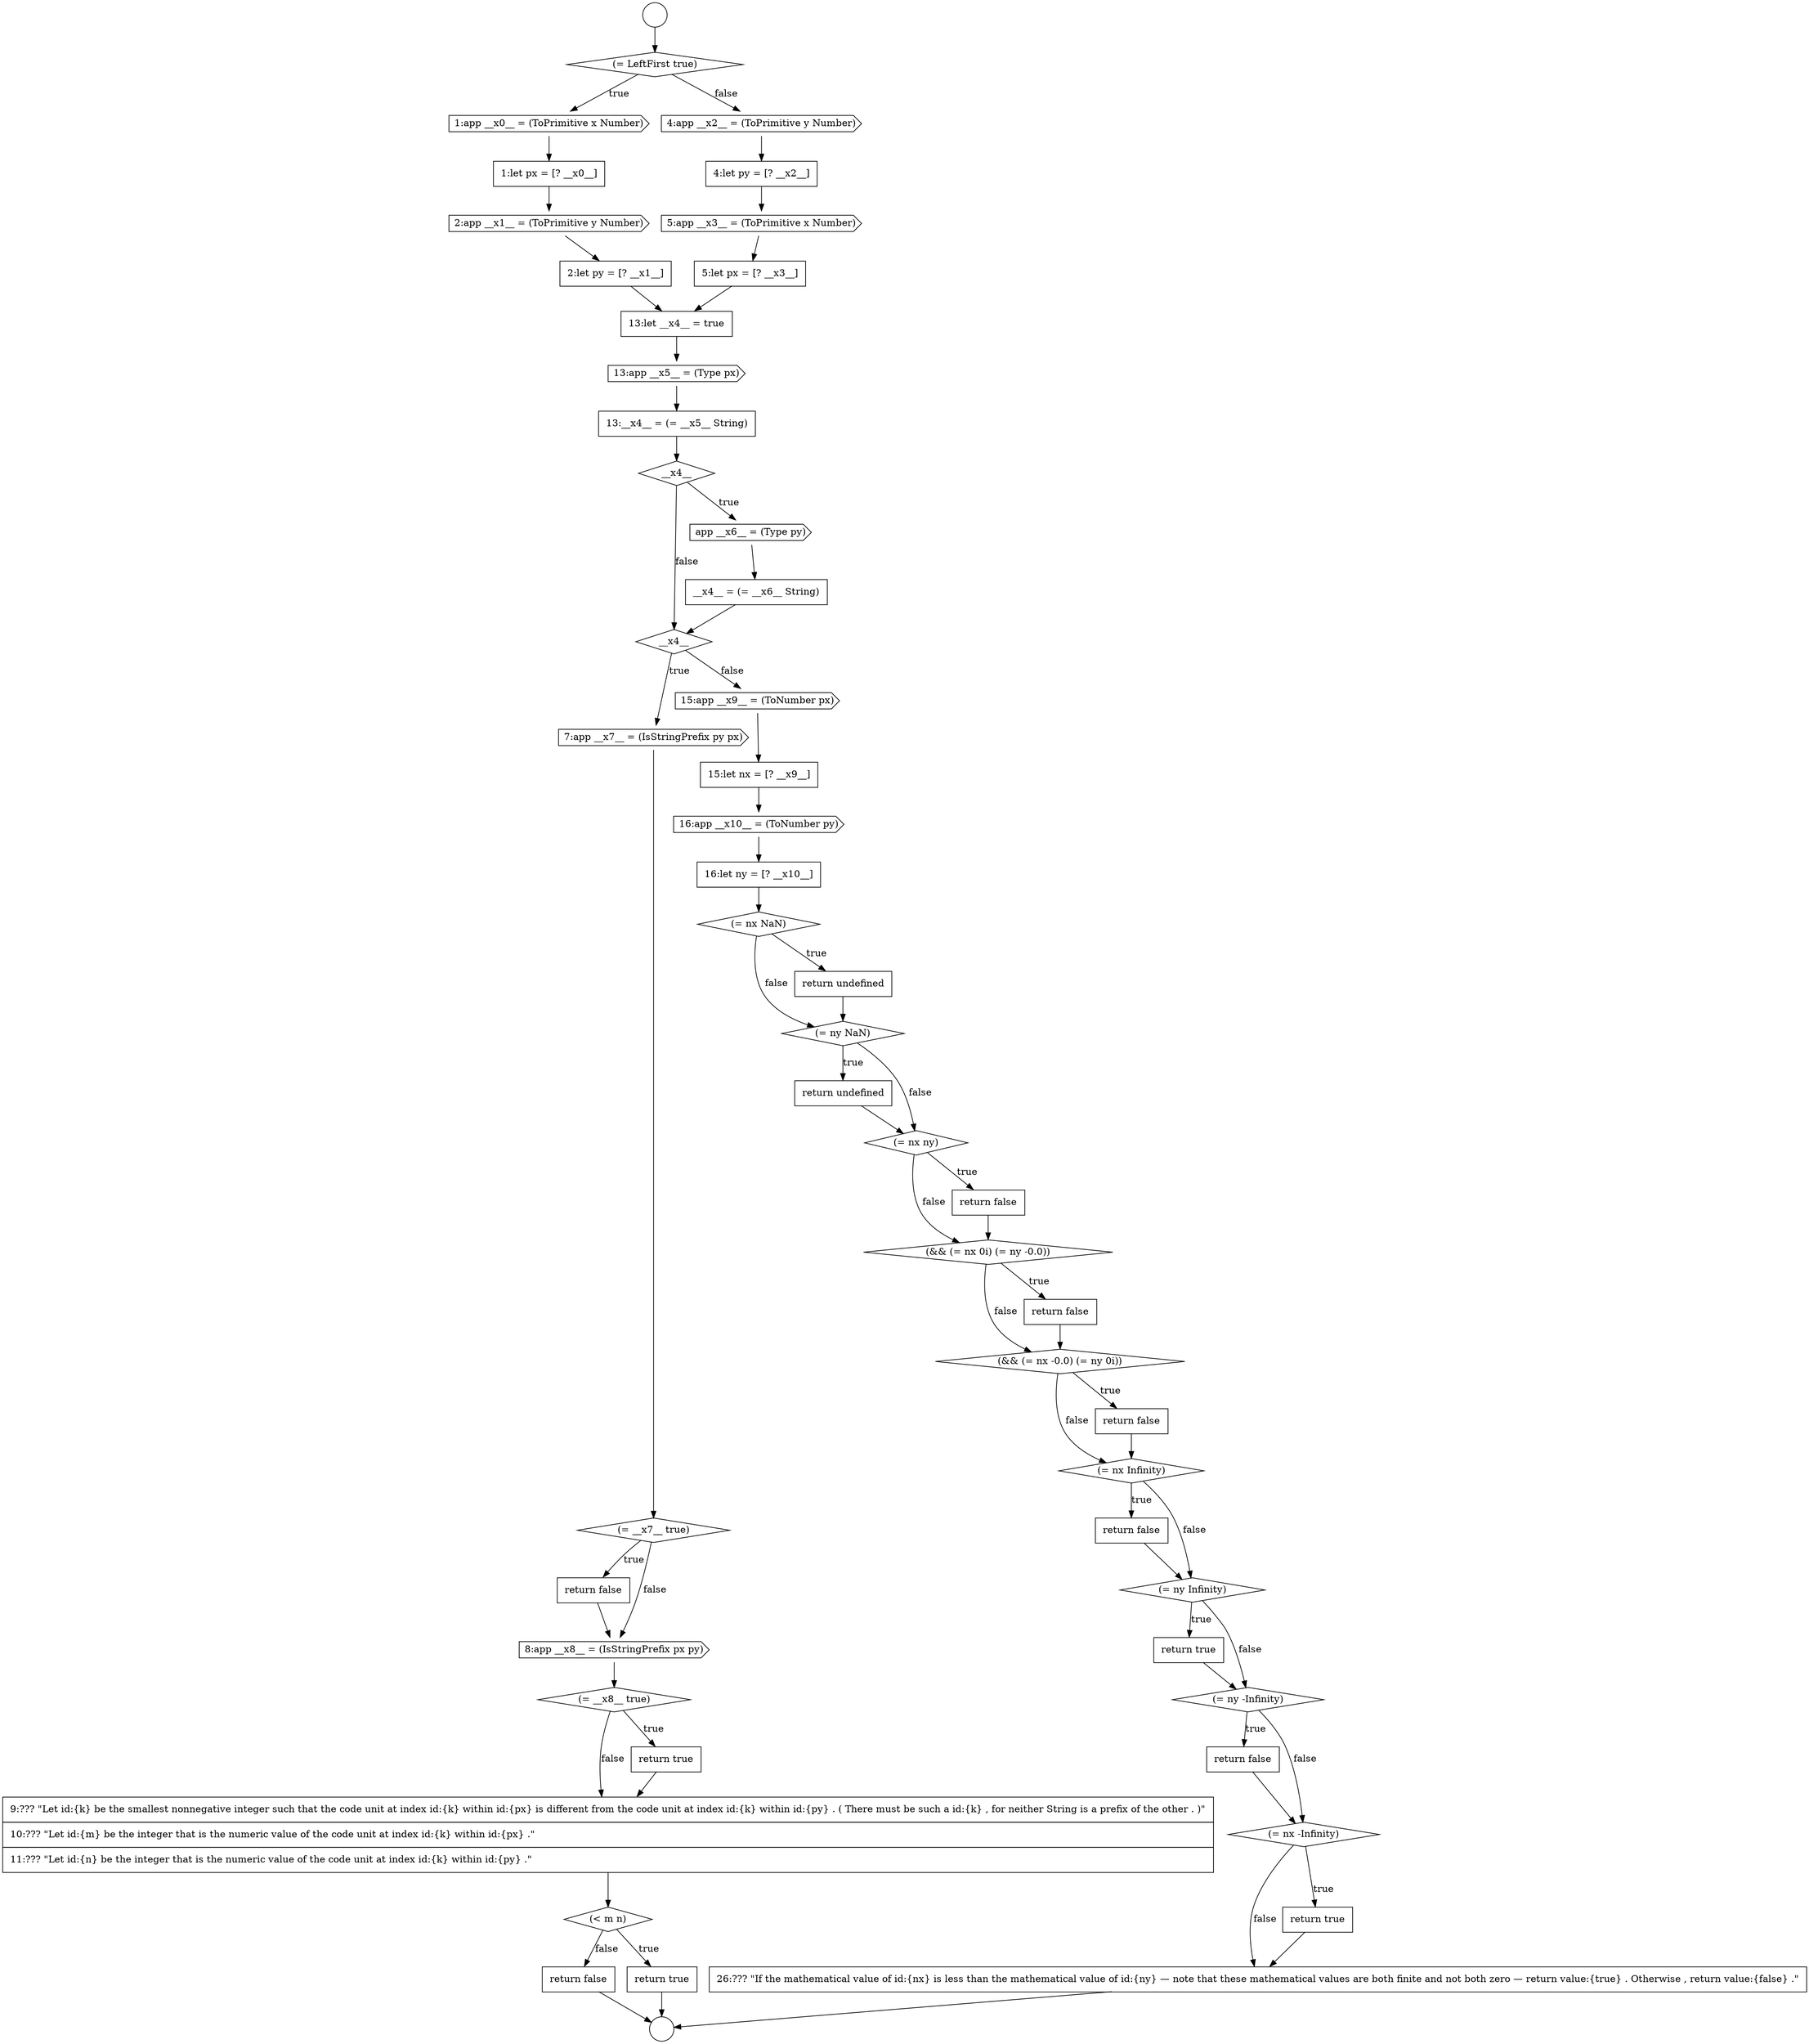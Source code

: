 digraph {
  node670 [shape=none, margin=0, label=<<font color="black">
    <table border="0" cellborder="1" cellspacing="0" cellpadding="10">
      <tr><td align="left">return false</td></tr>
    </table>
  </font>> color="black" fillcolor="white" style=filled]
  node651 [shape=none, margin=0, label=<<font color="black">
    <table border="0" cellborder="1" cellspacing="0" cellpadding="10">
      <tr><td align="left">9:??? &quot;Let id:{k} be the smallest nonnegative integer such that the code unit at index id:{k} within id:{px} is different from the code unit at index id:{k} within id:{py} . ( There must be such a id:{k} , for neither String is a prefix of the other . )&quot;</td></tr>
      <tr><td align="left">10:??? &quot;Let id:{m} be the integer that is the numeric value of the code unit at index id:{k} within id:{px} .&quot;</td></tr>
      <tr><td align="left">11:??? &quot;Let id:{n} be the integer that is the numeric value of the code unit at index id:{k} within id:{py} .&quot;</td></tr>
    </table>
  </font>> color="black" fillcolor="white" style=filled]
  node638 [shape=none, margin=0, label=<<font color="black">
    <table border="0" cellborder="1" cellspacing="0" cellpadding="10">
      <tr><td align="left">13:let __x4__ = true</td></tr>
    </table>
  </font>> color="black" fillcolor="white" style=filled]
  node646 [shape=diamond, label=<<font color="black">(= __x7__ true)</font>> color="black" fillcolor="white" style=filled]
  node661 [shape=diamond, label=<<font color="black">(= ny NaN)</font>> color="black" fillcolor="white" style=filled]
  node630 [shape=cds, label=<<font color="black">1:app __x0__ = (ToPrimitive x Number)</font>> color="black" fillcolor="white" style=filled]
  node665 [shape=diamond, label=<<font color="black">(&amp;&amp; (= nx 0i) (= ny -0.0))</font>> color="black" fillcolor="white" style=filled]
  node650 [shape=none, margin=0, label=<<font color="black">
    <table border="0" cellborder="1" cellspacing="0" cellpadding="10">
      <tr><td align="left">return true</td></tr>
    </table>
  </font>> color="black" fillcolor="white" style=filled]
  node649 [shape=diamond, label=<<font color="black">(= __x8__ true)</font>> color="black" fillcolor="white" style=filled]
  node640 [shape=none, margin=0, label=<<font color="black">
    <table border="0" cellborder="1" cellspacing="0" cellpadding="10">
      <tr><td align="left">13:__x4__ = (= __x5__ String)</td></tr>
    </table>
  </font>> color="black" fillcolor="white" style=filled]
  node656 [shape=none, margin=0, label=<<font color="black">
    <table border="0" cellborder="1" cellspacing="0" cellpadding="10">
      <tr><td align="left">15:let nx = [? __x9__]</td></tr>
    </table>
  </font>> color="black" fillcolor="white" style=filled]
  node667 [shape=diamond, label=<<font color="black">(&amp;&amp; (= nx -0.0) (= ny 0i))</font>> color="black" fillcolor="white" style=filled]
  node644 [shape=diamond, label=<<font color="black">__x4__</font>> color="black" fillcolor="white" style=filled]
  node645 [shape=cds, label=<<font color="black">7:app __x7__ = (IsStringPrefix py px)</font>> color="black" fillcolor="white" style=filled]
  node629 [shape=diamond, label=<<font color="black">(= LeftFirst true)</font>> color="black" fillcolor="white" style=filled]
  node628 [shape=circle label=" " color="black" fillcolor="white" style=filled]
  node666 [shape=none, margin=0, label=<<font color="black">
    <table border="0" cellborder="1" cellspacing="0" cellpadding="10">
      <tr><td align="left">return false</td></tr>
    </table>
  </font>> color="black" fillcolor="white" style=filled]
  node655 [shape=cds, label=<<font color="black">15:app __x9__ = (ToNumber px)</font>> color="black" fillcolor="white" style=filled]
  node677 [shape=none, margin=0, label=<<font color="black">
    <table border="0" cellborder="1" cellspacing="0" cellpadding="10">
      <tr><td align="left">26:??? &quot;If the mathematical value of id:{nx} is less than the mathematical value of id:{ny} &mdash; note that these mathematical values are both finite and not both zero &mdash; return value:{true} . Otherwise , return value:{false} .&quot;</td></tr>
    </table>
  </font>> color="black" fillcolor="white" style=filled]
  node634 [shape=cds, label=<<font color="black">4:app __x2__ = (ToPrimitive y Number)</font>> color="black" fillcolor="white" style=filled]
  node660 [shape=none, margin=0, label=<<font color="black">
    <table border="0" cellborder="1" cellspacing="0" cellpadding="10">
      <tr><td align="left">return undefined</td></tr>
    </table>
  </font>> color="black" fillcolor="white" style=filled]
  node669 [shape=diamond, label=<<font color="black">(= nx Infinity)</font>> color="black" fillcolor="white" style=filled]
  node642 [shape=cds, label=<<font color="black">app __x6__ = (Type py)</font>> color="black" fillcolor="white" style=filled]
  node637 [shape=none, margin=0, label=<<font color="black">
    <table border="0" cellborder="1" cellspacing="0" cellpadding="10">
      <tr><td align="left">5:let px = [? __x3__]</td></tr>
    </table>
  </font>> color="black" fillcolor="white" style=filled]
  node647 [shape=none, margin=0, label=<<font color="black">
    <table border="0" cellborder="1" cellspacing="0" cellpadding="10">
      <tr><td align="left">return false</td></tr>
    </table>
  </font>> color="black" fillcolor="white" style=filled]
  node654 [shape=none, margin=0, label=<<font color="black">
    <table border="0" cellborder="1" cellspacing="0" cellpadding="10">
      <tr><td align="left">return false</td></tr>
    </table>
  </font>> color="black" fillcolor="white" style=filled]
  node633 [shape=none, margin=0, label=<<font color="black">
    <table border="0" cellborder="1" cellspacing="0" cellpadding="10">
      <tr><td align="left">2:let py = [? __x1__]</td></tr>
    </table>
  </font>> color="black" fillcolor="white" style=filled]
  node657 [shape=cds, label=<<font color="black">16:app __x10__ = (ToNumber py)</font>> color="black" fillcolor="white" style=filled]
  node674 [shape=none, margin=0, label=<<font color="black">
    <table border="0" cellborder="1" cellspacing="0" cellpadding="10">
      <tr><td align="left">return false</td></tr>
    </table>
  </font>> color="black" fillcolor="white" style=filled]
  node662 [shape=none, margin=0, label=<<font color="black">
    <table border="0" cellborder="1" cellspacing="0" cellpadding="10">
      <tr><td align="left">return undefined</td></tr>
    </table>
  </font>> color="black" fillcolor="white" style=filled]
  node641 [shape=diamond, label=<<font color="black">__x4__</font>> color="black" fillcolor="white" style=filled]
  node672 [shape=none, margin=0, label=<<font color="black">
    <table border="0" cellborder="1" cellspacing="0" cellpadding="10">
      <tr><td align="left">return true</td></tr>
    </table>
  </font>> color="black" fillcolor="white" style=filled]
  node631 [shape=none, margin=0, label=<<font color="black">
    <table border="0" cellborder="1" cellspacing="0" cellpadding="10">
      <tr><td align="left">1:let px = [? __x0__]</td></tr>
    </table>
  </font>> color="black" fillcolor="white" style=filled]
  node668 [shape=none, margin=0, label=<<font color="black">
    <table border="0" cellborder="1" cellspacing="0" cellpadding="10">
      <tr><td align="left">return false</td></tr>
    </table>
  </font>> color="black" fillcolor="white" style=filled]
  node636 [shape=cds, label=<<font color="black">5:app __x3__ = (ToPrimitive x Number)</font>> color="black" fillcolor="white" style=filled]
  node653 [shape=none, margin=0, label=<<font color="black">
    <table border="0" cellborder="1" cellspacing="0" cellpadding="10">
      <tr><td align="left">return true</td></tr>
    </table>
  </font>> color="black" fillcolor="white" style=filled]
  node658 [shape=none, margin=0, label=<<font color="black">
    <table border="0" cellborder="1" cellspacing="0" cellpadding="10">
      <tr><td align="left">16:let ny = [? __x10__]</td></tr>
    </table>
  </font>> color="black" fillcolor="white" style=filled]
  node675 [shape=diamond, label=<<font color="black">(= nx -Infinity)</font>> color="black" fillcolor="white" style=filled]
  node663 [shape=diamond, label=<<font color="black">(= nx ny)</font>> color="black" fillcolor="white" style=filled]
  node648 [shape=cds, label=<<font color="black">8:app __x8__ = (IsStringPrefix px py)</font>> color="black" fillcolor="white" style=filled]
  node673 [shape=diamond, label=<<font color="black">(= ny -Infinity)</font>> color="black" fillcolor="white" style=filled]
  node643 [shape=none, margin=0, label=<<font color="black">
    <table border="0" cellborder="1" cellspacing="0" cellpadding="10">
      <tr><td align="left">__x4__ = (= __x6__ String)</td></tr>
    </table>
  </font>> color="black" fillcolor="white" style=filled]
  node627 [shape=circle label=" " color="black" fillcolor="white" style=filled]
  node671 [shape=diamond, label=<<font color="black">(= ny Infinity)</font>> color="black" fillcolor="white" style=filled]
  node652 [shape=diamond, label=<<font color="black">(&lt; m n)</font>> color="black" fillcolor="white" style=filled]
  node632 [shape=cds, label=<<font color="black">2:app __x1__ = (ToPrimitive y Number)</font>> color="black" fillcolor="white" style=filled]
  node664 [shape=none, margin=0, label=<<font color="black">
    <table border="0" cellborder="1" cellspacing="0" cellpadding="10">
      <tr><td align="left">return false</td></tr>
    </table>
  </font>> color="black" fillcolor="white" style=filled]
  node635 [shape=none, margin=0, label=<<font color="black">
    <table border="0" cellborder="1" cellspacing="0" cellpadding="10">
      <tr><td align="left">4:let py = [? __x2__]</td></tr>
    </table>
  </font>> color="black" fillcolor="white" style=filled]
  node659 [shape=diamond, label=<<font color="black">(= nx NaN)</font>> color="black" fillcolor="white" style=filled]
  node639 [shape=cds, label=<<font color="black">13:app __x5__ = (Type px)</font>> color="black" fillcolor="white" style=filled]
  node676 [shape=none, margin=0, label=<<font color="black">
    <table border="0" cellborder="1" cellspacing="0" cellpadding="10">
      <tr><td align="left">return true</td></tr>
    </table>
  </font>> color="black" fillcolor="white" style=filled]
  node640 -> node641 [ color="black"]
  node676 -> node677 [ color="black"]
  node648 -> node649 [ color="black"]
  node675 -> node676 [label=<<font color="black">true</font>> color="black"]
  node675 -> node677 [label=<<font color="black">false</font>> color="black"]
  node627 -> node629 [ color="black"]
  node663 -> node664 [label=<<font color="black">true</font>> color="black"]
  node663 -> node665 [label=<<font color="black">false</font>> color="black"]
  node636 -> node637 [ color="black"]
  node662 -> node663 [ color="black"]
  node650 -> node651 [ color="black"]
  node667 -> node668 [label=<<font color="black">true</font>> color="black"]
  node667 -> node669 [label=<<font color="black">false</font>> color="black"]
  node670 -> node671 [ color="black"]
  node656 -> node657 [ color="black"]
  node661 -> node662 [label=<<font color="black">true</font>> color="black"]
  node661 -> node663 [label=<<font color="black">false</font>> color="black"]
  node637 -> node638 [ color="black"]
  node641 -> node642 [label=<<font color="black">true</font>> color="black"]
  node641 -> node644 [label=<<font color="black">false</font>> color="black"]
  node664 -> node665 [ color="black"]
  node659 -> node660 [label=<<font color="black">true</font>> color="black"]
  node659 -> node661 [label=<<font color="black">false</font>> color="black"]
  node655 -> node656 [ color="black"]
  node633 -> node638 [ color="black"]
  node653 -> node628 [ color="black"]
  node665 -> node666 [label=<<font color="black">true</font>> color="black"]
  node665 -> node667 [label=<<font color="black">false</font>> color="black"]
  node657 -> node658 [ color="black"]
  node635 -> node636 [ color="black"]
  node652 -> node653 [label=<<font color="black">true</font>> color="black"]
  node652 -> node654 [label=<<font color="black">false</font>> color="black"]
  node651 -> node652 [ color="black"]
  node673 -> node674 [label=<<font color="black">true</font>> color="black"]
  node673 -> node675 [label=<<font color="black">false</font>> color="black"]
  node629 -> node630 [label=<<font color="black">true</font>> color="black"]
  node629 -> node634 [label=<<font color="black">false</font>> color="black"]
  node642 -> node643 [ color="black"]
  node671 -> node672 [label=<<font color="black">true</font>> color="black"]
  node671 -> node673 [label=<<font color="black">false</font>> color="black"]
  node672 -> node673 [ color="black"]
  node677 -> node628 [ color="black"]
  node660 -> node661 [ color="black"]
  node669 -> node670 [label=<<font color="black">true</font>> color="black"]
  node669 -> node671 [label=<<font color="black">false</font>> color="black"]
  node649 -> node650 [label=<<font color="black">true</font>> color="black"]
  node649 -> node651 [label=<<font color="black">false</font>> color="black"]
  node645 -> node646 [ color="black"]
  node639 -> node640 [ color="black"]
  node674 -> node675 [ color="black"]
  node631 -> node632 [ color="black"]
  node643 -> node644 [ color="black"]
  node630 -> node631 [ color="black"]
  node668 -> node669 [ color="black"]
  node644 -> node645 [label=<<font color="black">true</font>> color="black"]
  node644 -> node655 [label=<<font color="black">false</font>> color="black"]
  node646 -> node647 [label=<<font color="black">true</font>> color="black"]
  node646 -> node648 [label=<<font color="black">false</font>> color="black"]
  node666 -> node667 [ color="black"]
  node658 -> node659 [ color="black"]
  node634 -> node635 [ color="black"]
  node654 -> node628 [ color="black"]
  node647 -> node648 [ color="black"]
  node632 -> node633 [ color="black"]
  node638 -> node639 [ color="black"]
}
